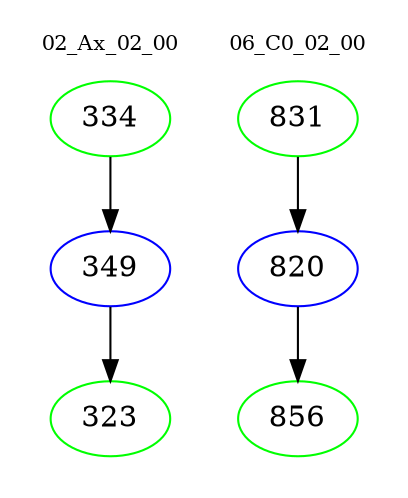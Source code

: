 digraph{
subgraph cluster_0 {
color = white
label = "02_Ax_02_00";
fontsize=10;
T0_334 [label="334", color="green"]
T0_334 -> T0_349 [color="black"]
T0_349 [label="349", color="blue"]
T0_349 -> T0_323 [color="black"]
T0_323 [label="323", color="green"]
}
subgraph cluster_1 {
color = white
label = "06_C0_02_00";
fontsize=10;
T1_831 [label="831", color="green"]
T1_831 -> T1_820 [color="black"]
T1_820 [label="820", color="blue"]
T1_820 -> T1_856 [color="black"]
T1_856 [label="856", color="green"]
}
}
